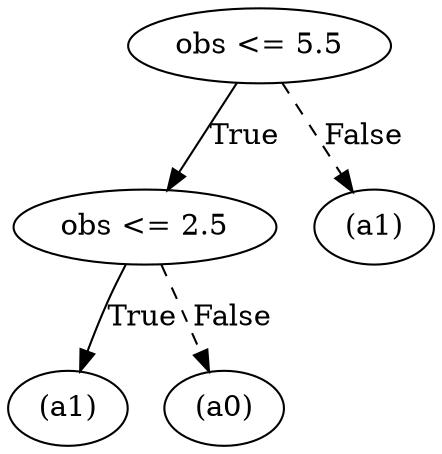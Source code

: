 digraph {
0 [label="obs <= 5.5"];
1 [label="obs <= 2.5"];
2 [label="(a1)"];
1 -> 2 [label="True"];
3 [label="(a0)"];
1 -> 3 [style="dashed", label="False"];
0 -> 1 [label="True"];
4 [label="(a1)"];
0 -> 4 [style="dashed", label="False"];

}
